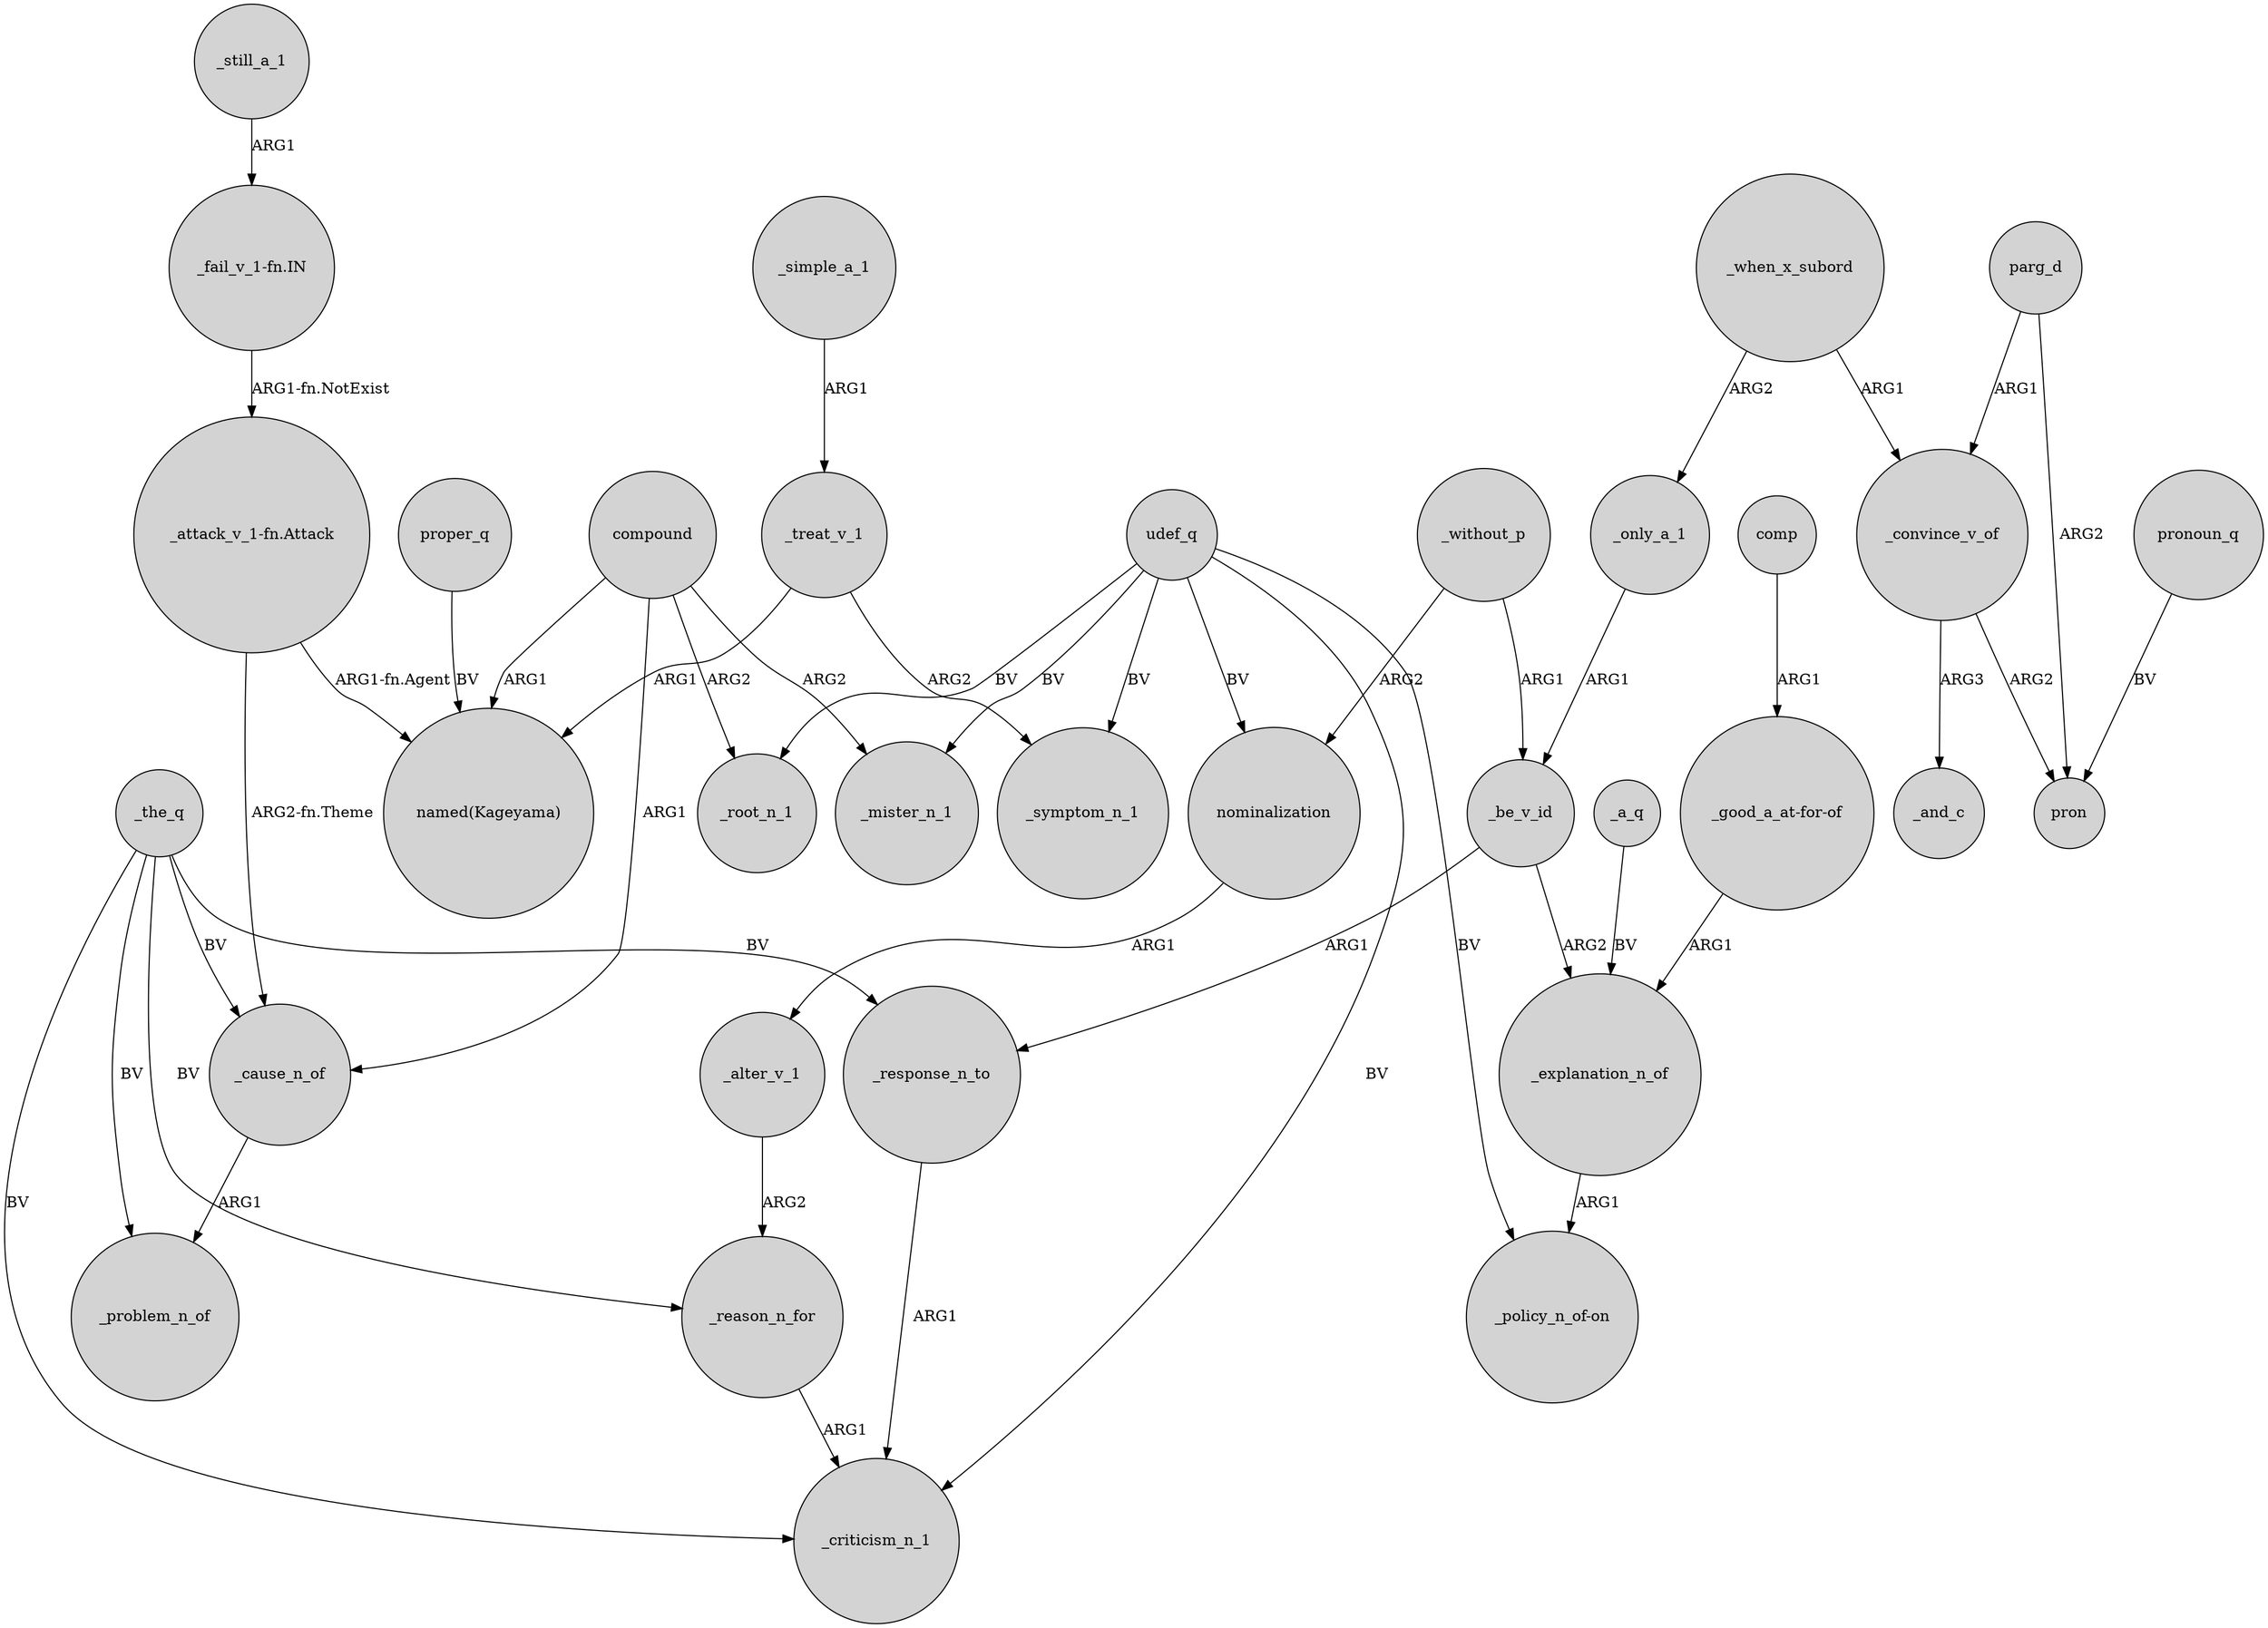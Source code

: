 digraph {
	node [shape=circle style=filled]
	_the_q -> _cause_n_of [label=BV]
	_treat_v_1 -> _symptom_n_1 [label=ARG2]
	compound -> _root_n_1 [label=ARG2]
	_treat_v_1 -> "named(Kageyama)" [label=ARG1]
	_a_q -> _explanation_n_of [label=BV]
	compound -> "named(Kageyama)" [label=ARG1]
	_only_a_1 -> _be_v_id [label=ARG1]
	"_fail_v_1-fn.IN" -> "_attack_v_1-fn.Attack" [label="ARG1-fn.NotExist"]
	comp -> "_good_a_at-for-of" [label=ARG1]
	_when_x_subord -> _only_a_1 [label=ARG2]
	_when_x_subord -> _convince_v_of [label=ARG1]
	compound -> _mister_n_1 [label=ARG2]
	compound -> _cause_n_of [label=ARG1]
	_the_q -> _problem_n_of [label=BV]
	udef_q -> _mister_n_1 [label=BV]
	"_good_a_at-for-of" -> _explanation_n_of [label=ARG1]
	udef_q -> _root_n_1 [label=BV]
	_be_v_id -> _explanation_n_of [label=ARG2]
	udef_q -> "_policy_n_of-on" [label=BV]
	_cause_n_of -> _problem_n_of [label=ARG1]
	_convince_v_of -> pron [label=ARG2]
	parg_d -> pron [label=ARG2]
	_reason_n_for -> _criticism_n_1 [label=ARG1]
	udef_q -> _symptom_n_1 [label=BV]
	pronoun_q -> pron [label=BV]
	_still_a_1 -> "_fail_v_1-fn.IN" [label=ARG1]
	_simple_a_1 -> _treat_v_1 [label=ARG1]
	_the_q -> _response_n_to [label=BV]
	proper_q -> "named(Kageyama)" [label=BV]
	"_attack_v_1-fn.Attack" -> "named(Kageyama)" [label="ARG1-fn.Agent"]
	_convince_v_of -> _and_c [label=ARG3]
	nominalization -> _alter_v_1 [label=ARG1]
	udef_q -> nominalization [label=BV]
	_the_q -> _criticism_n_1 [label=BV]
	_without_p -> nominalization [label=ARG2]
	_without_p -> _be_v_id [label=ARG1]
	_alter_v_1 -> _reason_n_for [label=ARG2]
	parg_d -> _convince_v_of [label=ARG1]
	_be_v_id -> _response_n_to [label=ARG1]
	_response_n_to -> _criticism_n_1 [label=ARG1]
	_the_q -> _reason_n_for [label=BV]
	"_attack_v_1-fn.Attack" -> _cause_n_of [label="ARG2-fn.Theme"]
	_explanation_n_of -> "_policy_n_of-on" [label=ARG1]
	udef_q -> _criticism_n_1 [label=BV]
}
